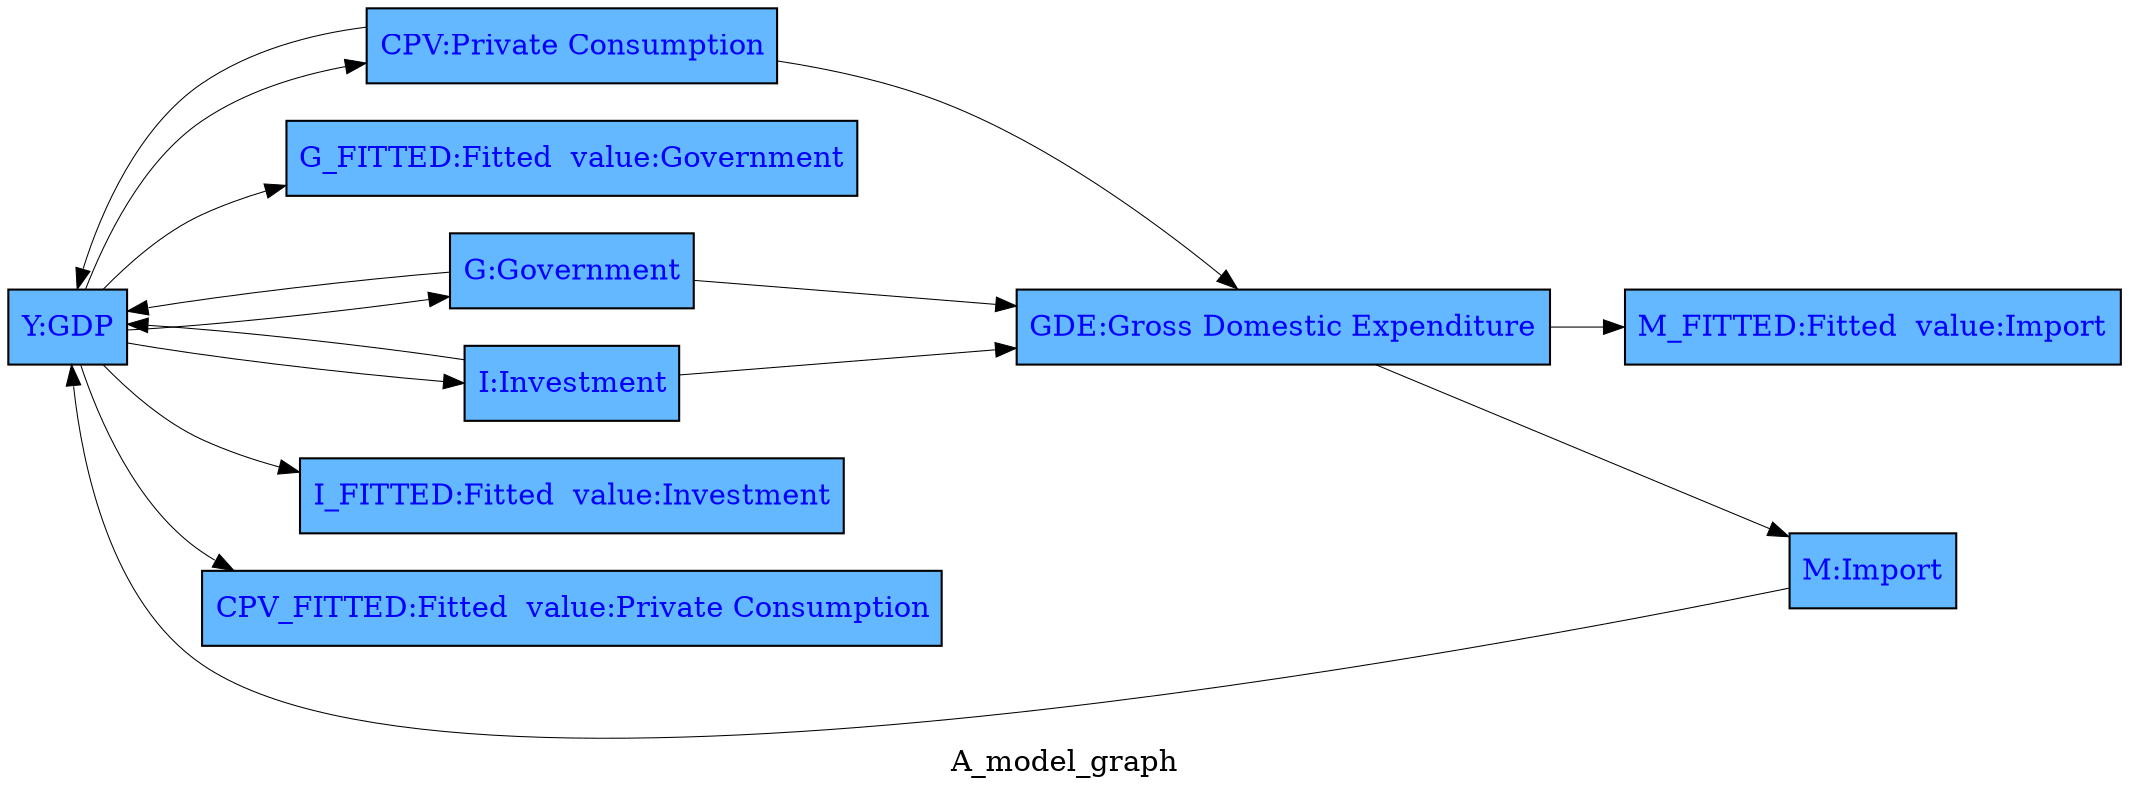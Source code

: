 digraph TD { rankdir ="LR" 
{node  [margin=0.025 fontcolor=blue style=filled ] 
 "G_FITTED" [ shape=box fillcolor= steelblue1 tooltip="Fitted  value:Government&#10;FRML &lt;FIT&gt; G_FITTED = G(-1)*EXP( (-C2_G*(LOG(G(-1))-LOG(Y(-1))-C1_G)+C3_G*((LOG(Y))-(LOG(Y(-1))))) )&#36;"  margin=0.025 fontcolor=blue style = filled  label=<<TABLE BORDER='0' CELLBORDER = '0' style = "filled"  > <TR><TD tooltip="Fitted  value:Government&#10;FRML &lt;FIT&gt; G_FITTED = G(-1)*EXP( (-C2_G*(LOG(G(-1))-LOG(Y(-1))-C1_G)+C3_G*((LOG(Y))-(LOG(Y(-1))))) )&#36;">G_FITTED:Fitted  value:Government</TD></TR> </TABLE>> ]
"M_FITTED" [ shape=box fillcolor= steelblue1 tooltip="Fitted  value:Import&#10;FRML &lt;FIT&gt; M_FITTED = M(-1)*EXP( (-C2_M*(LOG(M(-1))-LOG(GDE(-1))-C1_M)+C3_M*((LOG(GDE))-(LOG(GDE(-1))))) )&#36;"  margin=0.025 fontcolor=blue style = filled  label=<<TABLE BORDER='0' CELLBORDER = '0' style = "filled"  > <TR><TD tooltip="Fitted  value:Import&#10;FRML &lt;FIT&gt; M_FITTED = M(-1)*EXP( (-C2_M*(LOG(M(-1))-LOG(GDE(-1))-C1_M)+C3_M*((LOG(GDE))-(LOG(GDE(-1))))) )&#36;">M_FITTED:Fitted  value:Import</TD></TR> </TABLE>> ]
"CPV" [ shape=box fillcolor= steelblue1 tooltip="Private Consumption&#10;FRML &lt;FIXABLE, DAMP&gt; CPV = (CPV(-1)*EXP(CPV_A+ (-C2_CPV*(LOG(CPV(-1))-LOG(Y(-1))-C1_CPV)+C3_CPV*((LOG(Y))-(LOG(Y(-1))))) )) * (1-CPV_D)+ CPV_X*CPV_D &#36;"  margin=0.025 fontcolor=blue style = filled  label=<<TABLE BORDER='0' CELLBORDER = '0' style = "filled"  > <TR><TD tooltip="Private Consumption&#10;FRML &lt;FIXABLE, DAMP&gt; CPV = (CPV(-1)*EXP(CPV_A+ (-C2_CPV*(LOG(CPV(-1))-LOG(Y(-1))-C1_CPV)+C3_CPV*((LOG(Y))-(LOG(Y(-1))))) )) * (1-CPV_D)+ CPV_X*CPV_D &#36;">CPV:Private Consumption</TD></TR> </TABLE>> ]
"Y" [ shape=box fillcolor= steelblue1 tooltip="GDP&#10;FRML &lt;IDENT&gt; Y = CPV+I+G+X-M+YDISC&#36;"  margin=0.025 fontcolor=blue style = filled  label=<<TABLE BORDER='0' CELLBORDER = '0' style = "filled"  > <TR><TD tooltip="GDP&#10;FRML &lt;IDENT&gt; Y = CPV+I+G+X-M+YDISC&#36;">Y:GDP</TD></TR> </TABLE>> ]
"G" [ shape=box fillcolor= steelblue1 tooltip="Government&#10;FRML &lt;FIXABLE, DAMP&gt; G = (G(-1)*EXP(G_A+ (-C2_G*(LOG(G(-1))-LOG(Y(-1))-C1_G)+C3_G*((LOG(Y))-(LOG(Y(-1))))) )) * (1-G_D)+ G_X*G_D &#36;"  margin=0.025 fontcolor=blue style = filled  label=<<TABLE BORDER='0' CELLBORDER = '0' style = "filled"  > <TR><TD tooltip="Government&#10;FRML &lt;FIXABLE, DAMP&gt; G = (G(-1)*EXP(G_A+ (-C2_G*(LOG(G(-1))-LOG(Y(-1))-C1_G)+C3_G*((LOG(Y))-(LOG(Y(-1))))) )) * (1-G_D)+ G_X*G_D &#36;">G:Government</TD></TR> </TABLE>> ]
"I" [ shape=box fillcolor= steelblue1 tooltip="Investment&#10;FRML &lt;FIXABLE, DAMP&gt; I = (I(-1)*EXP(I_A+ (-C2_I*(LOG(I(-1))-LOG(Y(-1)-G(-1))-C1_I)+C3_I*((LOG(Y))-(LOG(Y(-1))))) )) * (1-I_D)+ I_X*I_D &#36;"  margin=0.025 fontcolor=blue style = filled  label=<<TABLE BORDER='0' CELLBORDER = '0' style = "filled"  > <TR><TD tooltip="Investment&#10;FRML &lt;FIXABLE, DAMP&gt; I = (I(-1)*EXP(I_A+ (-C2_I*(LOG(I(-1))-LOG(Y(-1)-G(-1))-C1_I)+C3_I*((LOG(Y))-(LOG(Y(-1))))) )) * (1-I_D)+ I_X*I_D &#36;">I:Investment</TD></TR> </TABLE>> ]
"I_FITTED" [ shape=box fillcolor= steelblue1 tooltip="Fitted  value:Investment&#10;FRML &lt;FIT&gt; I_FITTED = I(-1)*EXP( (-C2_I*(LOG(I(-1))-LOG(Y(-1)-G(-1))-C1_I)+C3_I*((LOG(Y))-(LOG(Y(-1))))) )&#36;"  margin=0.025 fontcolor=blue style = filled  label=<<TABLE BORDER='0' CELLBORDER = '0' style = "filled"  > <TR><TD tooltip="Fitted  value:Investment&#10;FRML &lt;FIT&gt; I_FITTED = I(-1)*EXP( (-C2_I*(LOG(I(-1))-LOG(Y(-1)-G(-1))-C1_I)+C3_I*((LOG(Y))-(LOG(Y(-1))))) )&#36;">I_FITTED:Fitted  value:Investment</TD></TR> </TABLE>> ]
"CPV_FITTED" [ shape=box fillcolor= steelblue1 tooltip="Fitted  value:Private Consumption&#10;FRML &lt;FIT&gt; CPV_FITTED = CPV(-1)*EXP( (-C2_CPV*(LOG(CPV(-1))-LOG(Y(-1))-C1_CPV)+C3_CPV*((LOG(Y))-(LOG(Y(-1))))) )&#36;"  margin=0.025 fontcolor=blue style = filled  label=<<TABLE BORDER='0' CELLBORDER = '0' style = "filled"  > <TR><TD tooltip="Fitted  value:Private Consumption&#10;FRML &lt;FIT&gt; CPV_FITTED = CPV(-1)*EXP( (-C2_CPV*(LOG(CPV(-1))-LOG(Y(-1))-C1_CPV)+C3_CPV*((LOG(Y))-(LOG(Y(-1))))) )&#36;">CPV_FITTED:Fitted  value:Private Consumption</TD></TR> </TABLE>> ]
"GDE" [ shape=box fillcolor= steelblue1 tooltip="Gross Domestic Expenditure&#10;FRML &lt;IDENT&gt; GDE = CPV+I+G&#36;"  margin=0.025 fontcolor=blue style = filled  label=<<TABLE BORDER='0' CELLBORDER = '0' style = "filled"  > <TR><TD tooltip="Gross Domestic Expenditure&#10;FRML &lt;IDENT&gt; GDE = CPV+I+G&#36;">GDE:Gross Domestic Expenditure</TD></TR> </TABLE>> ]
"M" [ shape=box fillcolor= steelblue1 tooltip="Import&#10;FRML &lt;FIXABLE, DAMP&gt; M = (M(-1)*EXP(M_A+ (-C2_M*(LOG(M(-1))-LOG(GDE(-1))-C1_M)+C3_M*((LOG(GDE))-(LOG(GDE(-1))))) )) * (1-M_D)+ M_X*M_D &#36;"  margin=0.025 fontcolor=blue style = filled  label=<<TABLE BORDER='0' CELLBORDER = '0' style = "filled"  > <TR><TD tooltip="Import&#10;FRML &lt;FIXABLE, DAMP&gt; M = (M(-1)*EXP(M_A+ (-C2_M*(LOG(M(-1))-LOG(GDE(-1))-C1_M)+C3_M*((LOG(GDE))-(LOG(GDE(-1))))) )) * (1-M_D)+ M_X*M_D &#36;">M:Import</TD></TR> </TABLE>> ] 
} 
"G" -> "Y" [ style = filled tooltip=NA href="bogus" penwidth = 0.5 ]
"I" -> "Y" [ style = filled tooltip=NA href="bogus" penwidth = 0.5 ]
"Y" -> "CPV_FITTED" [ style = filled tooltip=NA href="bogus" penwidth = 0.5 ]
"Y" -> "G" [ style = filled tooltip=NA href="bogus" penwidth = 0.5 ]
"G" -> "GDE" [ style = filled tooltip=NA href="bogus" penwidth = 0.5 ]
"I" -> "GDE" [ style = filled tooltip=NA href="bogus" penwidth = 0.5 ]
"Y" -> "G_FITTED" [ style = filled tooltip=NA href="bogus" penwidth = 0.5 ]
"Y" -> "CPV" [ style = filled tooltip=NA href="bogus" penwidth = 0.5 ]
"GDE" -> "M" [ style = filled tooltip=NA href="bogus" penwidth = 0.5 ]
"CPV" -> "Y" [ style = filled tooltip=NA href="bogus" penwidth = 0.5 ]
"Y" -> "I_FITTED" [ style = filled tooltip=NA href="bogus" penwidth = 0.5 ]
"GDE" -> "M_FITTED" [ style = filled tooltip=NA href="bogus" penwidth = 0.5 ]
"M" -> "Y" [ style = filled tooltip=NA href="bogus" penwidth = 0.5 ]
"Y" -> "I" [ style = filled tooltip=NA href="bogus" penwidth = 0.5 ]
"CPV" -> "GDE" [ style = filled tooltip=NA href="bogus" penwidth = 0.5 ]
 label = "A_model_graph";
}